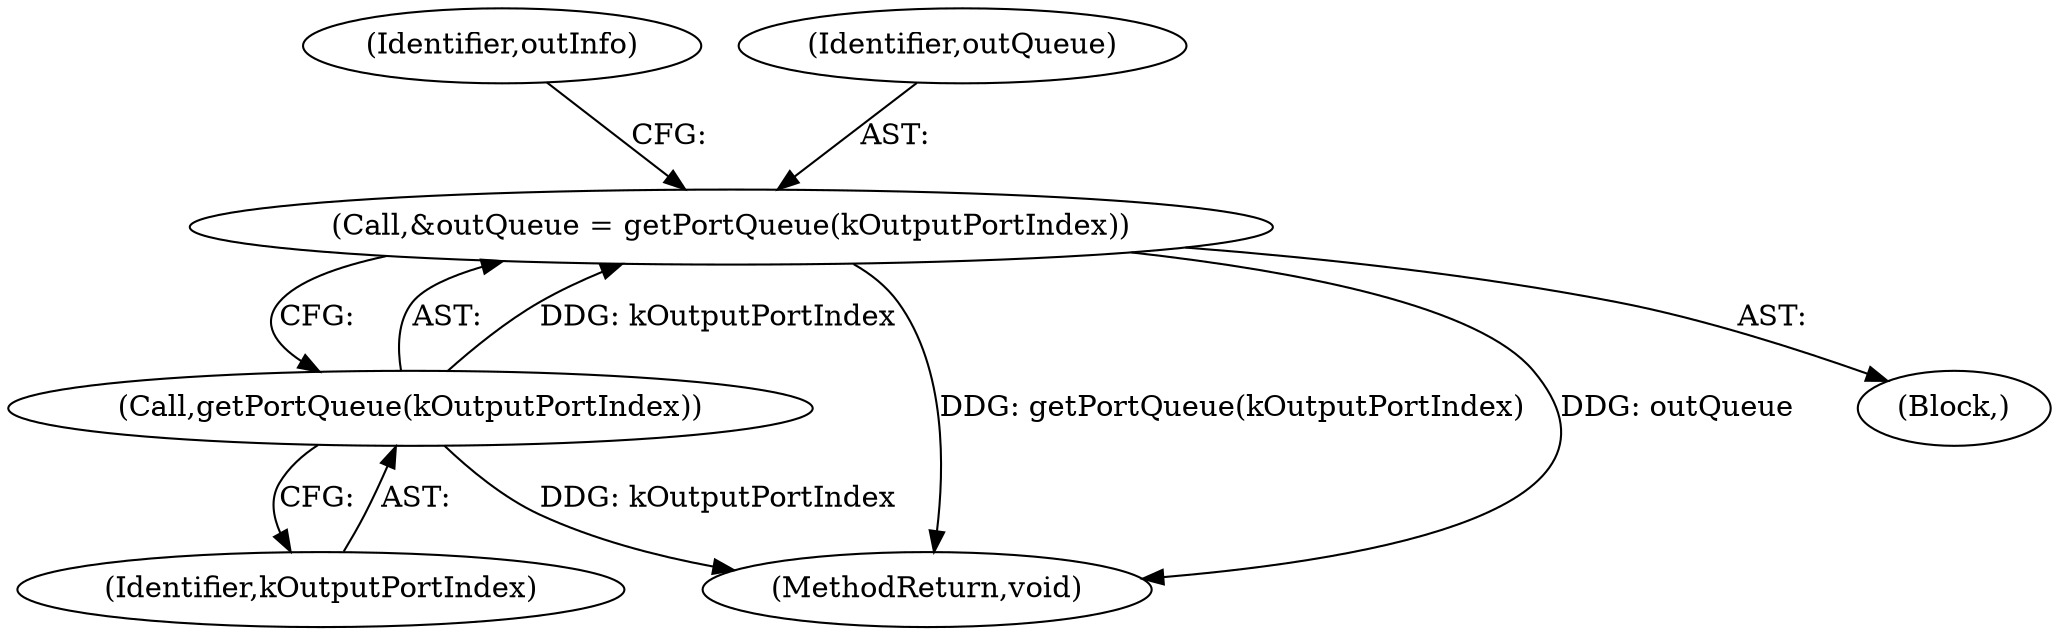 digraph "0_Android_d2f47191538837e796e2b10c1ff7e1ee35f6e0ab_1@pointer" {
"1000105" [label="(Call,&outQueue = getPortQueue(kOutputPortIndex))"];
"1000107" [label="(Call,getPortQueue(kOutputPortIndex))"];
"1000107" [label="(Call,getPortQueue(kOutputPortIndex))"];
"1000217" [label="(MethodReturn,void)"];
"1000105" [label="(Call,&outQueue = getPortQueue(kOutputPortIndex))"];
"1000111" [label="(Identifier,outInfo)"];
"1000103" [label="(Block,)"];
"1000108" [label="(Identifier,kOutputPortIndex)"];
"1000106" [label="(Identifier,outQueue)"];
"1000105" -> "1000103"  [label="AST: "];
"1000105" -> "1000107"  [label="CFG: "];
"1000106" -> "1000105"  [label="AST: "];
"1000107" -> "1000105"  [label="AST: "];
"1000111" -> "1000105"  [label="CFG: "];
"1000105" -> "1000217"  [label="DDG: getPortQueue(kOutputPortIndex)"];
"1000105" -> "1000217"  [label="DDG: outQueue"];
"1000107" -> "1000105"  [label="DDG: kOutputPortIndex"];
"1000107" -> "1000108"  [label="CFG: "];
"1000108" -> "1000107"  [label="AST: "];
"1000107" -> "1000217"  [label="DDG: kOutputPortIndex"];
}
